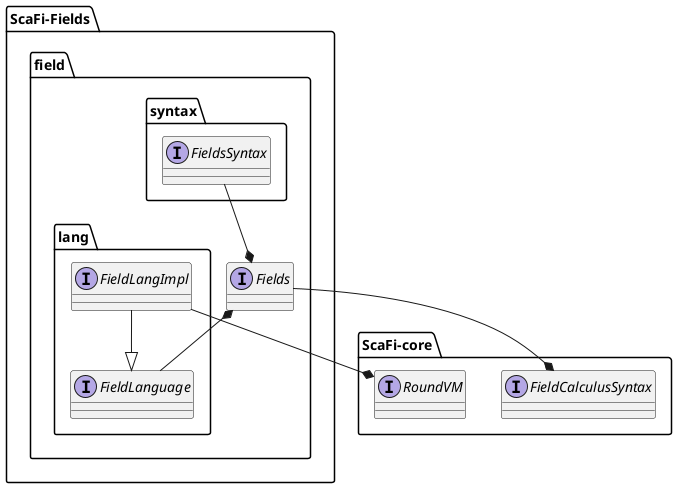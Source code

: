 @startuml
package ScaFi-core {
  interface "FieldCalculusSyntax" as FCS
  interface "RoundVM" as RVM
}

package ScaFi-Fields {
  package field {
    interface "Fields" as F
    package lang {
      interface "FieldLanguage" as FL
      interface "FieldLangImpl" as FLI
    }
    package syntax {
      interface "FieldsSyntax" as FS
    }
  }
}


FS --* F
F *-- FL
FCS *-- F
FLI --|> FL
FLI --* RVM

@enduml